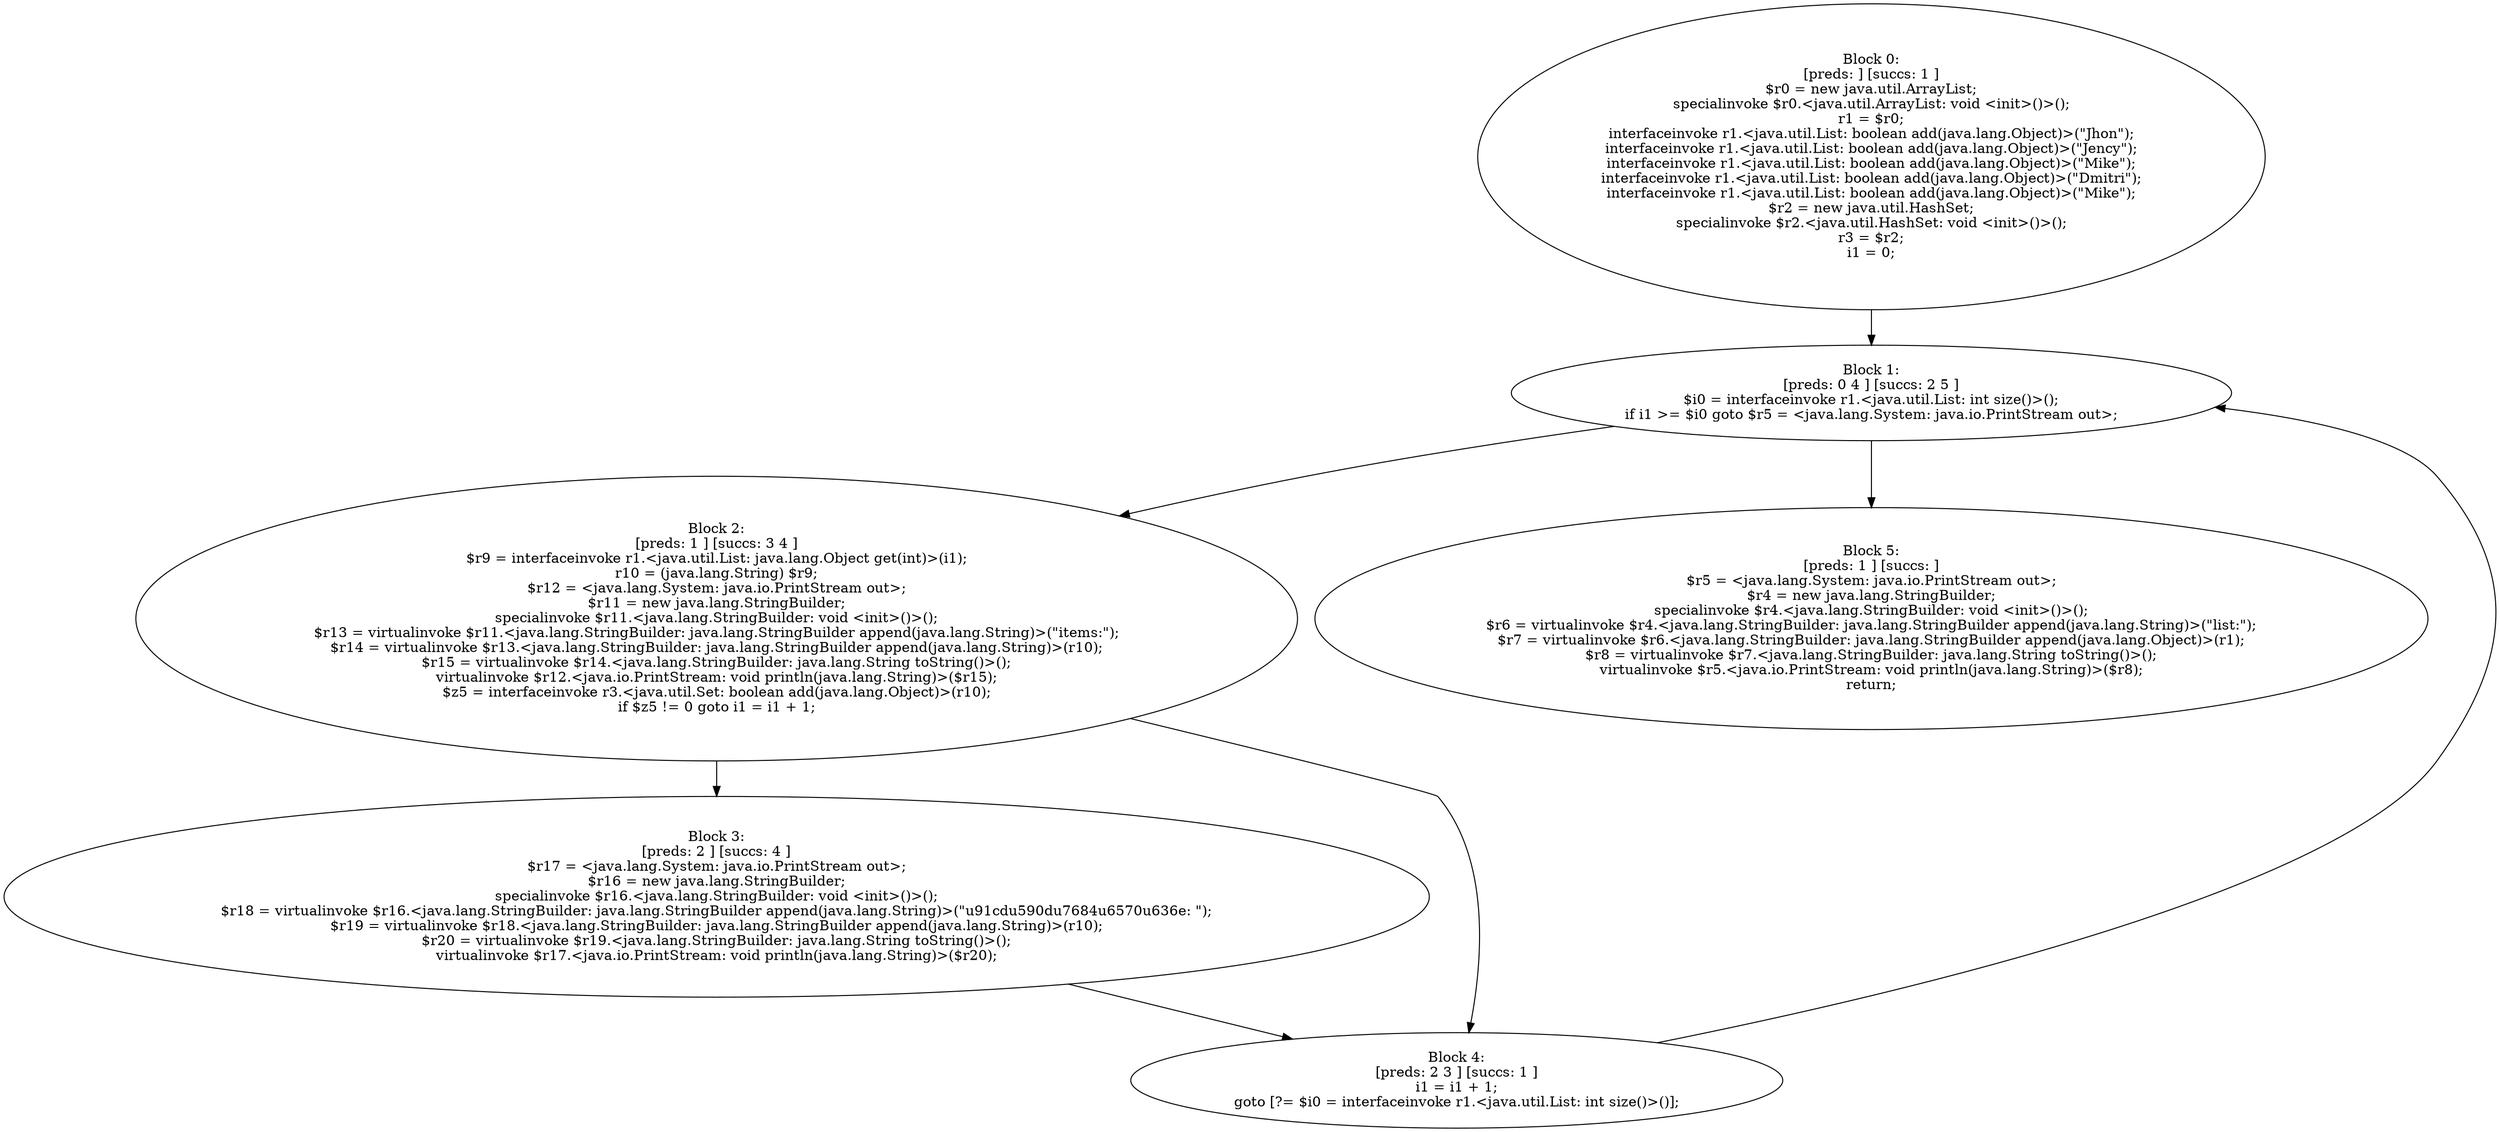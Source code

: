 digraph "unitGraph" {
    "Block 0:
[preds: ] [succs: 1 ]
$r0 = new java.util.ArrayList;
specialinvoke $r0.<java.util.ArrayList: void <init>()>();
r1 = $r0;
interfaceinvoke r1.<java.util.List: boolean add(java.lang.Object)>(\"Jhon\");
interfaceinvoke r1.<java.util.List: boolean add(java.lang.Object)>(\"Jency\");
interfaceinvoke r1.<java.util.List: boolean add(java.lang.Object)>(\"Mike\");
interfaceinvoke r1.<java.util.List: boolean add(java.lang.Object)>(\"Dmitri\");
interfaceinvoke r1.<java.util.List: boolean add(java.lang.Object)>(\"Mike\");
$r2 = new java.util.HashSet;
specialinvoke $r2.<java.util.HashSet: void <init>()>();
r3 = $r2;
i1 = 0;
"
    "Block 1:
[preds: 0 4 ] [succs: 2 5 ]
$i0 = interfaceinvoke r1.<java.util.List: int size()>();
if i1 >= $i0 goto $r5 = <java.lang.System: java.io.PrintStream out>;
"
    "Block 2:
[preds: 1 ] [succs: 3 4 ]
$r9 = interfaceinvoke r1.<java.util.List: java.lang.Object get(int)>(i1);
r10 = (java.lang.String) $r9;
$r12 = <java.lang.System: java.io.PrintStream out>;
$r11 = new java.lang.StringBuilder;
specialinvoke $r11.<java.lang.StringBuilder: void <init>()>();
$r13 = virtualinvoke $r11.<java.lang.StringBuilder: java.lang.StringBuilder append(java.lang.String)>(\"items:\");
$r14 = virtualinvoke $r13.<java.lang.StringBuilder: java.lang.StringBuilder append(java.lang.String)>(r10);
$r15 = virtualinvoke $r14.<java.lang.StringBuilder: java.lang.String toString()>();
virtualinvoke $r12.<java.io.PrintStream: void println(java.lang.String)>($r15);
$z5 = interfaceinvoke r3.<java.util.Set: boolean add(java.lang.Object)>(r10);
if $z5 != 0 goto i1 = i1 + 1;
"
    "Block 3:
[preds: 2 ] [succs: 4 ]
$r17 = <java.lang.System: java.io.PrintStream out>;
$r16 = new java.lang.StringBuilder;
specialinvoke $r16.<java.lang.StringBuilder: void <init>()>();
$r18 = virtualinvoke $r16.<java.lang.StringBuilder: java.lang.StringBuilder append(java.lang.String)>(\"\u91cd\u590d\u7684\u6570\u636e: \");
$r19 = virtualinvoke $r18.<java.lang.StringBuilder: java.lang.StringBuilder append(java.lang.String)>(r10);
$r20 = virtualinvoke $r19.<java.lang.StringBuilder: java.lang.String toString()>();
virtualinvoke $r17.<java.io.PrintStream: void println(java.lang.String)>($r20);
"
    "Block 4:
[preds: 2 3 ] [succs: 1 ]
i1 = i1 + 1;
goto [?= $i0 = interfaceinvoke r1.<java.util.List: int size()>()];
"
    "Block 5:
[preds: 1 ] [succs: ]
$r5 = <java.lang.System: java.io.PrintStream out>;
$r4 = new java.lang.StringBuilder;
specialinvoke $r4.<java.lang.StringBuilder: void <init>()>();
$r6 = virtualinvoke $r4.<java.lang.StringBuilder: java.lang.StringBuilder append(java.lang.String)>(\"list:\");
$r7 = virtualinvoke $r6.<java.lang.StringBuilder: java.lang.StringBuilder append(java.lang.Object)>(r1);
$r8 = virtualinvoke $r7.<java.lang.StringBuilder: java.lang.String toString()>();
virtualinvoke $r5.<java.io.PrintStream: void println(java.lang.String)>($r8);
return;
"
    "Block 0:
[preds: ] [succs: 1 ]
$r0 = new java.util.ArrayList;
specialinvoke $r0.<java.util.ArrayList: void <init>()>();
r1 = $r0;
interfaceinvoke r1.<java.util.List: boolean add(java.lang.Object)>(\"Jhon\");
interfaceinvoke r1.<java.util.List: boolean add(java.lang.Object)>(\"Jency\");
interfaceinvoke r1.<java.util.List: boolean add(java.lang.Object)>(\"Mike\");
interfaceinvoke r1.<java.util.List: boolean add(java.lang.Object)>(\"Dmitri\");
interfaceinvoke r1.<java.util.List: boolean add(java.lang.Object)>(\"Mike\");
$r2 = new java.util.HashSet;
specialinvoke $r2.<java.util.HashSet: void <init>()>();
r3 = $r2;
i1 = 0;
"->"Block 1:
[preds: 0 4 ] [succs: 2 5 ]
$i0 = interfaceinvoke r1.<java.util.List: int size()>();
if i1 >= $i0 goto $r5 = <java.lang.System: java.io.PrintStream out>;
";
    "Block 1:
[preds: 0 4 ] [succs: 2 5 ]
$i0 = interfaceinvoke r1.<java.util.List: int size()>();
if i1 >= $i0 goto $r5 = <java.lang.System: java.io.PrintStream out>;
"->"Block 2:
[preds: 1 ] [succs: 3 4 ]
$r9 = interfaceinvoke r1.<java.util.List: java.lang.Object get(int)>(i1);
r10 = (java.lang.String) $r9;
$r12 = <java.lang.System: java.io.PrintStream out>;
$r11 = new java.lang.StringBuilder;
specialinvoke $r11.<java.lang.StringBuilder: void <init>()>();
$r13 = virtualinvoke $r11.<java.lang.StringBuilder: java.lang.StringBuilder append(java.lang.String)>(\"items:\");
$r14 = virtualinvoke $r13.<java.lang.StringBuilder: java.lang.StringBuilder append(java.lang.String)>(r10);
$r15 = virtualinvoke $r14.<java.lang.StringBuilder: java.lang.String toString()>();
virtualinvoke $r12.<java.io.PrintStream: void println(java.lang.String)>($r15);
$z5 = interfaceinvoke r3.<java.util.Set: boolean add(java.lang.Object)>(r10);
if $z5 != 0 goto i1 = i1 + 1;
";
    "Block 1:
[preds: 0 4 ] [succs: 2 5 ]
$i0 = interfaceinvoke r1.<java.util.List: int size()>();
if i1 >= $i0 goto $r5 = <java.lang.System: java.io.PrintStream out>;
"->"Block 5:
[preds: 1 ] [succs: ]
$r5 = <java.lang.System: java.io.PrintStream out>;
$r4 = new java.lang.StringBuilder;
specialinvoke $r4.<java.lang.StringBuilder: void <init>()>();
$r6 = virtualinvoke $r4.<java.lang.StringBuilder: java.lang.StringBuilder append(java.lang.String)>(\"list:\");
$r7 = virtualinvoke $r6.<java.lang.StringBuilder: java.lang.StringBuilder append(java.lang.Object)>(r1);
$r8 = virtualinvoke $r7.<java.lang.StringBuilder: java.lang.String toString()>();
virtualinvoke $r5.<java.io.PrintStream: void println(java.lang.String)>($r8);
return;
";
    "Block 2:
[preds: 1 ] [succs: 3 4 ]
$r9 = interfaceinvoke r1.<java.util.List: java.lang.Object get(int)>(i1);
r10 = (java.lang.String) $r9;
$r12 = <java.lang.System: java.io.PrintStream out>;
$r11 = new java.lang.StringBuilder;
specialinvoke $r11.<java.lang.StringBuilder: void <init>()>();
$r13 = virtualinvoke $r11.<java.lang.StringBuilder: java.lang.StringBuilder append(java.lang.String)>(\"items:\");
$r14 = virtualinvoke $r13.<java.lang.StringBuilder: java.lang.StringBuilder append(java.lang.String)>(r10);
$r15 = virtualinvoke $r14.<java.lang.StringBuilder: java.lang.String toString()>();
virtualinvoke $r12.<java.io.PrintStream: void println(java.lang.String)>($r15);
$z5 = interfaceinvoke r3.<java.util.Set: boolean add(java.lang.Object)>(r10);
if $z5 != 0 goto i1 = i1 + 1;
"->"Block 3:
[preds: 2 ] [succs: 4 ]
$r17 = <java.lang.System: java.io.PrintStream out>;
$r16 = new java.lang.StringBuilder;
specialinvoke $r16.<java.lang.StringBuilder: void <init>()>();
$r18 = virtualinvoke $r16.<java.lang.StringBuilder: java.lang.StringBuilder append(java.lang.String)>(\"\u91cd\u590d\u7684\u6570\u636e: \");
$r19 = virtualinvoke $r18.<java.lang.StringBuilder: java.lang.StringBuilder append(java.lang.String)>(r10);
$r20 = virtualinvoke $r19.<java.lang.StringBuilder: java.lang.String toString()>();
virtualinvoke $r17.<java.io.PrintStream: void println(java.lang.String)>($r20);
";
    "Block 2:
[preds: 1 ] [succs: 3 4 ]
$r9 = interfaceinvoke r1.<java.util.List: java.lang.Object get(int)>(i1);
r10 = (java.lang.String) $r9;
$r12 = <java.lang.System: java.io.PrintStream out>;
$r11 = new java.lang.StringBuilder;
specialinvoke $r11.<java.lang.StringBuilder: void <init>()>();
$r13 = virtualinvoke $r11.<java.lang.StringBuilder: java.lang.StringBuilder append(java.lang.String)>(\"items:\");
$r14 = virtualinvoke $r13.<java.lang.StringBuilder: java.lang.StringBuilder append(java.lang.String)>(r10);
$r15 = virtualinvoke $r14.<java.lang.StringBuilder: java.lang.String toString()>();
virtualinvoke $r12.<java.io.PrintStream: void println(java.lang.String)>($r15);
$z5 = interfaceinvoke r3.<java.util.Set: boolean add(java.lang.Object)>(r10);
if $z5 != 0 goto i1 = i1 + 1;
"->"Block 4:
[preds: 2 3 ] [succs: 1 ]
i1 = i1 + 1;
goto [?= $i0 = interfaceinvoke r1.<java.util.List: int size()>()];
";
    "Block 3:
[preds: 2 ] [succs: 4 ]
$r17 = <java.lang.System: java.io.PrintStream out>;
$r16 = new java.lang.StringBuilder;
specialinvoke $r16.<java.lang.StringBuilder: void <init>()>();
$r18 = virtualinvoke $r16.<java.lang.StringBuilder: java.lang.StringBuilder append(java.lang.String)>(\"\u91cd\u590d\u7684\u6570\u636e: \");
$r19 = virtualinvoke $r18.<java.lang.StringBuilder: java.lang.StringBuilder append(java.lang.String)>(r10);
$r20 = virtualinvoke $r19.<java.lang.StringBuilder: java.lang.String toString()>();
virtualinvoke $r17.<java.io.PrintStream: void println(java.lang.String)>($r20);
"->"Block 4:
[preds: 2 3 ] [succs: 1 ]
i1 = i1 + 1;
goto [?= $i0 = interfaceinvoke r1.<java.util.List: int size()>()];
";
    "Block 4:
[preds: 2 3 ] [succs: 1 ]
i1 = i1 + 1;
goto [?= $i0 = interfaceinvoke r1.<java.util.List: int size()>()];
"->"Block 1:
[preds: 0 4 ] [succs: 2 5 ]
$i0 = interfaceinvoke r1.<java.util.List: int size()>();
if i1 >= $i0 goto $r5 = <java.lang.System: java.io.PrintStream out>;
";
}
